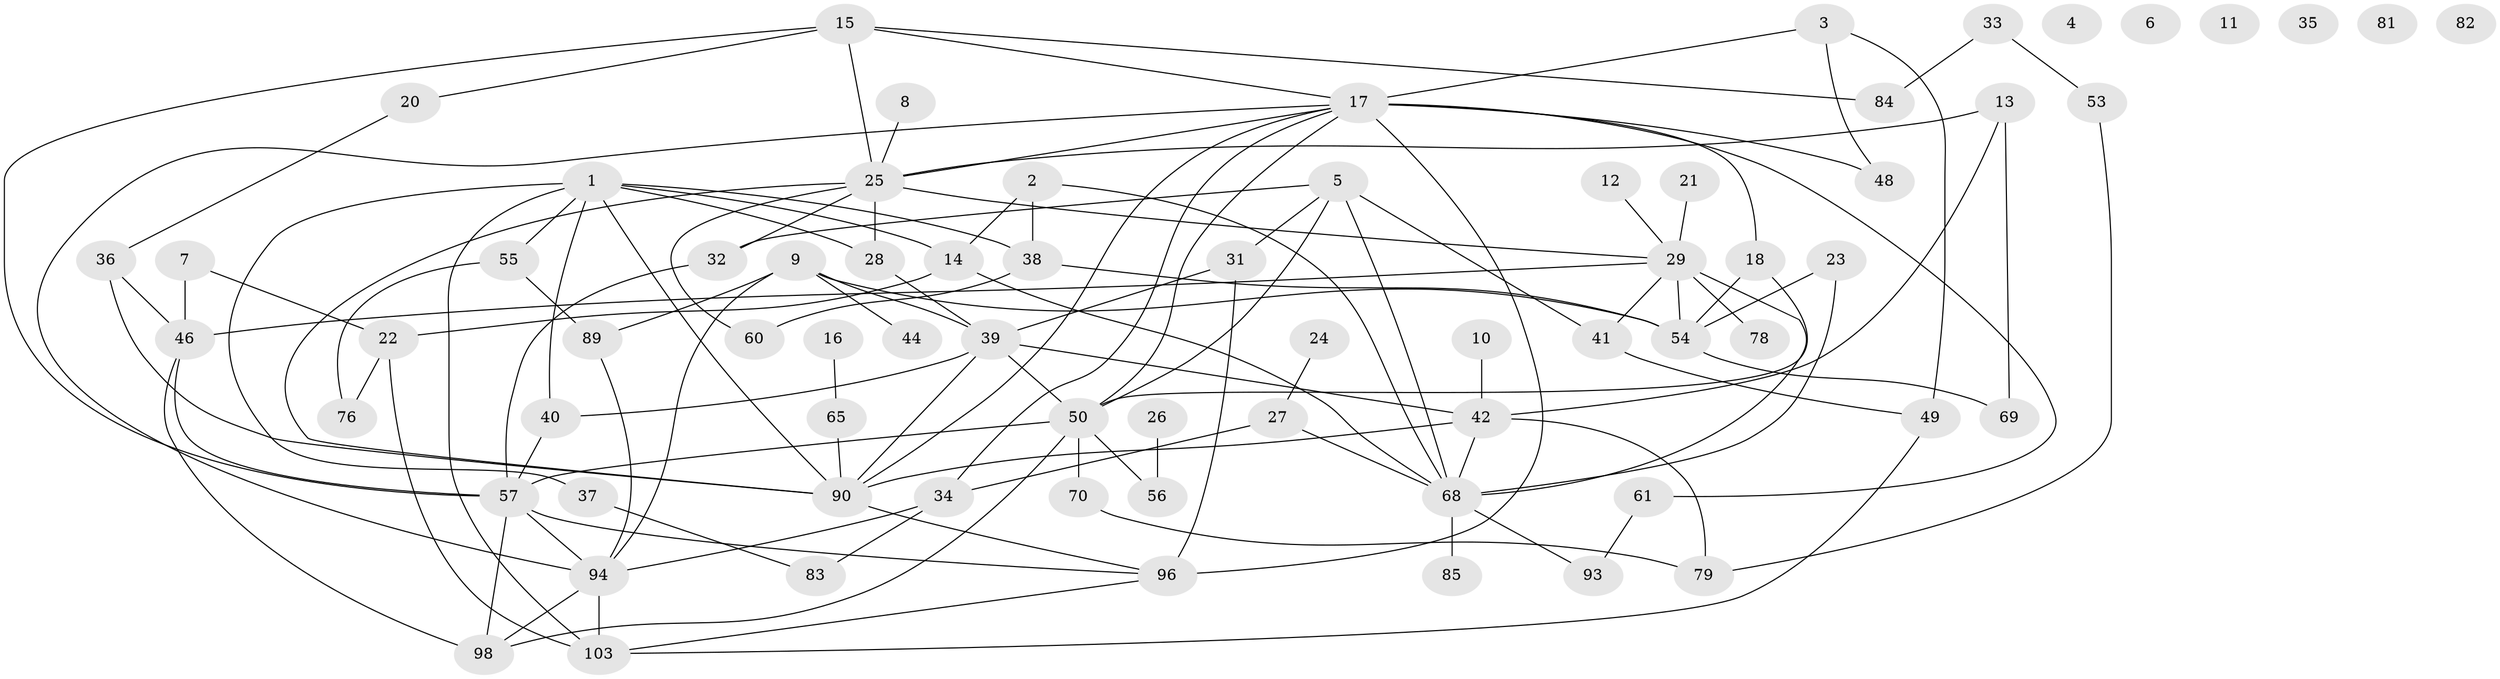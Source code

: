 // original degree distribution, {6: 0.06481481481481481, 2: 0.25, 3: 0.24074074074074073, 1: 0.14814814814814814, 4: 0.12962962962962962, 0: 0.046296296296296294, 5: 0.09259259259259259, 7: 0.018518518518518517, 8: 0.009259259259259259}
// Generated by graph-tools (version 1.1) at 2025/41/03/06/25 10:41:21]
// undirected, 71 vertices, 117 edges
graph export_dot {
graph [start="1"]
  node [color=gray90,style=filled];
  1 [super="+80"];
  2 [super="+43"];
  3;
  4 [super="+73"];
  5 [super="+91"];
  6;
  7;
  8;
  9 [super="+64"];
  10;
  11;
  12;
  13;
  14 [super="+59"];
  15 [super="+45"];
  16 [super="+105"];
  17 [super="+101"];
  18 [super="+19"];
  20 [super="+66"];
  21 [super="+72"];
  22;
  23;
  24;
  25 [super="+30"];
  26 [super="+99"];
  27 [super="+86"];
  28;
  29 [super="+52"];
  31;
  32;
  33;
  34 [super="+58"];
  35;
  36;
  37 [super="+74"];
  38 [super="+77"];
  39 [super="+51"];
  40;
  41 [super="+100"];
  42 [super="+47"];
  44;
  46 [super="+97"];
  48;
  49 [super="+63"];
  50 [super="+71"];
  53 [super="+107"];
  54 [super="+67"];
  55 [super="+75"];
  56 [super="+95"];
  57 [super="+62"];
  60;
  61;
  65;
  68 [super="+87"];
  69 [super="+88"];
  70;
  76;
  78 [super="+104"];
  79 [super="+92"];
  81;
  82;
  83;
  84;
  85;
  89;
  90 [super="+108"];
  93;
  94 [super="+102"];
  96 [super="+106"];
  98;
  103;
  1 -- 14;
  1 -- 37;
  1 -- 103;
  1 -- 55;
  1 -- 38;
  1 -- 40;
  1 -- 90;
  1 -- 28;
  2 -- 68;
  2 -- 38;
  2 -- 14;
  3 -- 17;
  3 -- 48;
  3 -- 49;
  5 -- 31;
  5 -- 32;
  5 -- 50 [weight=2];
  5 -- 41;
  5 -- 68;
  7 -- 22;
  7 -- 46;
  8 -- 25;
  9 -- 39;
  9 -- 44;
  9 -- 89;
  9 -- 94;
  9 -- 54;
  10 -- 42;
  12 -- 29;
  13 -- 25;
  13 -- 42;
  13 -- 69;
  14 -- 22;
  14 -- 68;
  15 -- 25;
  15 -- 57;
  15 -- 17;
  15 -- 84;
  15 -- 20;
  16 -- 65;
  17 -- 94;
  17 -- 96 [weight=2];
  17 -- 90;
  17 -- 48;
  17 -- 25;
  17 -- 61;
  17 -- 50;
  17 -- 34;
  17 -- 18;
  18 -- 54;
  18 -- 50;
  20 -- 36;
  21 -- 29;
  22 -- 76;
  22 -- 103;
  23 -- 54;
  23 -- 68;
  24 -- 27;
  25 -- 90;
  25 -- 32;
  25 -- 28;
  25 -- 29;
  25 -- 60;
  26 -- 56 [weight=2];
  27 -- 34;
  27 -- 68 [weight=2];
  28 -- 39;
  29 -- 46;
  29 -- 68 [weight=2];
  29 -- 54;
  29 -- 78;
  29 -- 41;
  31 -- 39;
  31 -- 96;
  32 -- 57;
  33 -- 84;
  33 -- 53;
  34 -- 83;
  34 -- 94;
  36 -- 46;
  36 -- 90;
  37 -- 83;
  38 -- 54;
  38 -- 60;
  39 -- 40;
  39 -- 90;
  39 -- 42;
  39 -- 50;
  40 -- 57;
  41 -- 49;
  42 -- 90;
  42 -- 68;
  42 -- 79;
  46 -- 57;
  46 -- 98;
  49 -- 103;
  50 -- 56;
  50 -- 70;
  50 -- 98;
  50 -- 57;
  53 -- 79;
  54 -- 69;
  55 -- 76;
  55 -- 89;
  57 -- 96;
  57 -- 98;
  57 -- 94;
  61 -- 93;
  65 -- 90;
  68 -- 85;
  68 -- 93;
  70 -- 79;
  89 -- 94;
  90 -- 96;
  94 -- 98;
  94 -- 103;
  96 -- 103;
}
